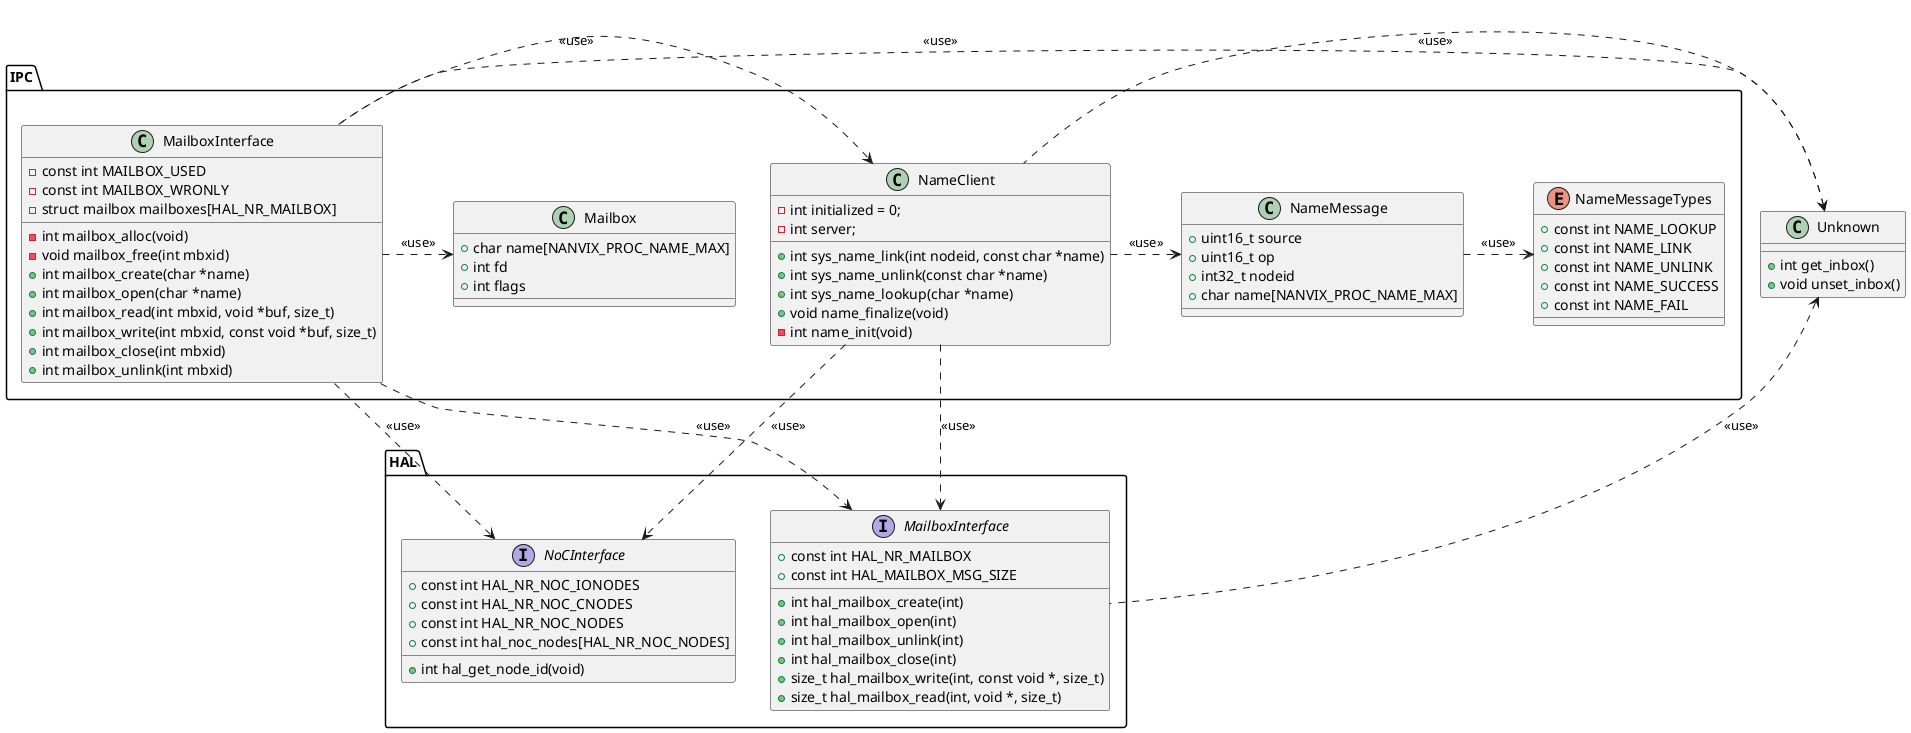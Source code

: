@startuml

namespace HAL {

	interface HAL.MailboxInterface {
		+ const int HAL_NR_MAILBOX
		+ const int HAL_MAILBOX_MSG_SIZE
		+ int hal_mailbox_create(int)
		+ int hal_mailbox_open(int)
		+ int hal_mailbox_unlink(int)
		+ int hal_mailbox_close(int)
		+ size_t hal_mailbox_write(int, const void *, size_t)
		+ size_t hal_mailbox_read(int, void *, size_t)
	}

	interface HAL.NoCInterface {
		+ const int HAL_NR_NOC_IONODES
		+ const int HAL_NR_NOC_CNODES
		+ const int HAL_NR_NOC_NODES
		+ const int hal_noc_nodes[HAL_NR_NOC_NODES]
		+ int hal_get_node_id(void)
	}
}

class Unknown {
	+ int get_inbox()
	+ void unset_inbox()
}

namespace IPC {
	class NameClient {
		+ int sys_name_link(int nodeid, const char *name)
		+ int sys_name_unlink(const char *name)
		+ int sys_name_lookup(char *name)
		+ void name_finalize(void)
		- int name_init(void)
		- int initialized = 0;
		- int server;
	}

	class NameMessage {
		+ uint16_t source
		+ uint16_t op
		+ int32_t nodeid
		+ char name[NANVIX_PROC_NAME_MAX]
	}

	enum NameMessageTypes {
		+ const int NAME_LOOKUP
		+ const int NAME_LINK
		+ const int NAME_UNLINK
		+ const int NAME_SUCCESS
		+ const int NAME_FAIL
	}

	class Mailbox {
		+ char name[NANVIX_PROC_NAME_MAX]
		+ int fd
		+ int flags
	}

	class MailboxInterface {
		- const int MAILBOX_USED
		- const int MAILBOX_WRONLY
		- struct mailbox mailboxes[HAL_NR_MAILBOX]
		- int mailbox_alloc(void)
		- void mailbox_free(int mbxid)
		+ int mailbox_create(char *name)
		+ int mailbox_open(char *name)
		+ int mailbox_read(int mbxid, void *buf, size_t)
		+ int mailbox_write(int mbxid, const void *buf, size_t)
		+ int mailbox_close(int mbxid)
		+ int mailbox_unlink(int mbxid)
	}

	IPC.NameMessage  .> IPC.NameMessageTypes : <<use>>
	IPC.NameClient   .> IPC.NameMessage      : <<use>>
	IPC.NameClient  ..> HAL.NoCInterface     : <<use>>
	IPC.NameClient  ..> HAL.MailboxInterface : <<use>>

	IPC.MailboxInterface   .> IPC.Mailbox           : <<use>>
	IPC.MailboxInterface   .> HAL.MailboxInterface  : <<use>>
	IPC.MailboxInterface   .> HAL.NoCInterface      : <<use>>
	IPC.MailboxInterface   .> NameClient            : <<use>>
}

Unknown <. IPC.NameClient           : <<use>>
Unknown <. IPC.MailboxInterface     : <<use>>
Unknown <. HAL.MailboxInterface     : <<use>>

@enduml
